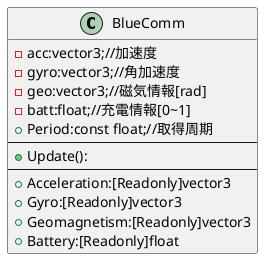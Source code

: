 @startuml

class BlueComm{
-acc:vector3;//加速度
-gyro:vector3;//角加速度
-geo:vector3;//磁気情報[rad]
-batt:float;//充電情報[0~1]
+Period:const float;//取得周期
---
+Update():
---
+Acceleration:[Readonly]vector3
+Gyro:[Readonly]vector3
+Geomagnetism:[Readonly]vector3
+Battery:[Readonly]float
}

@enduml
